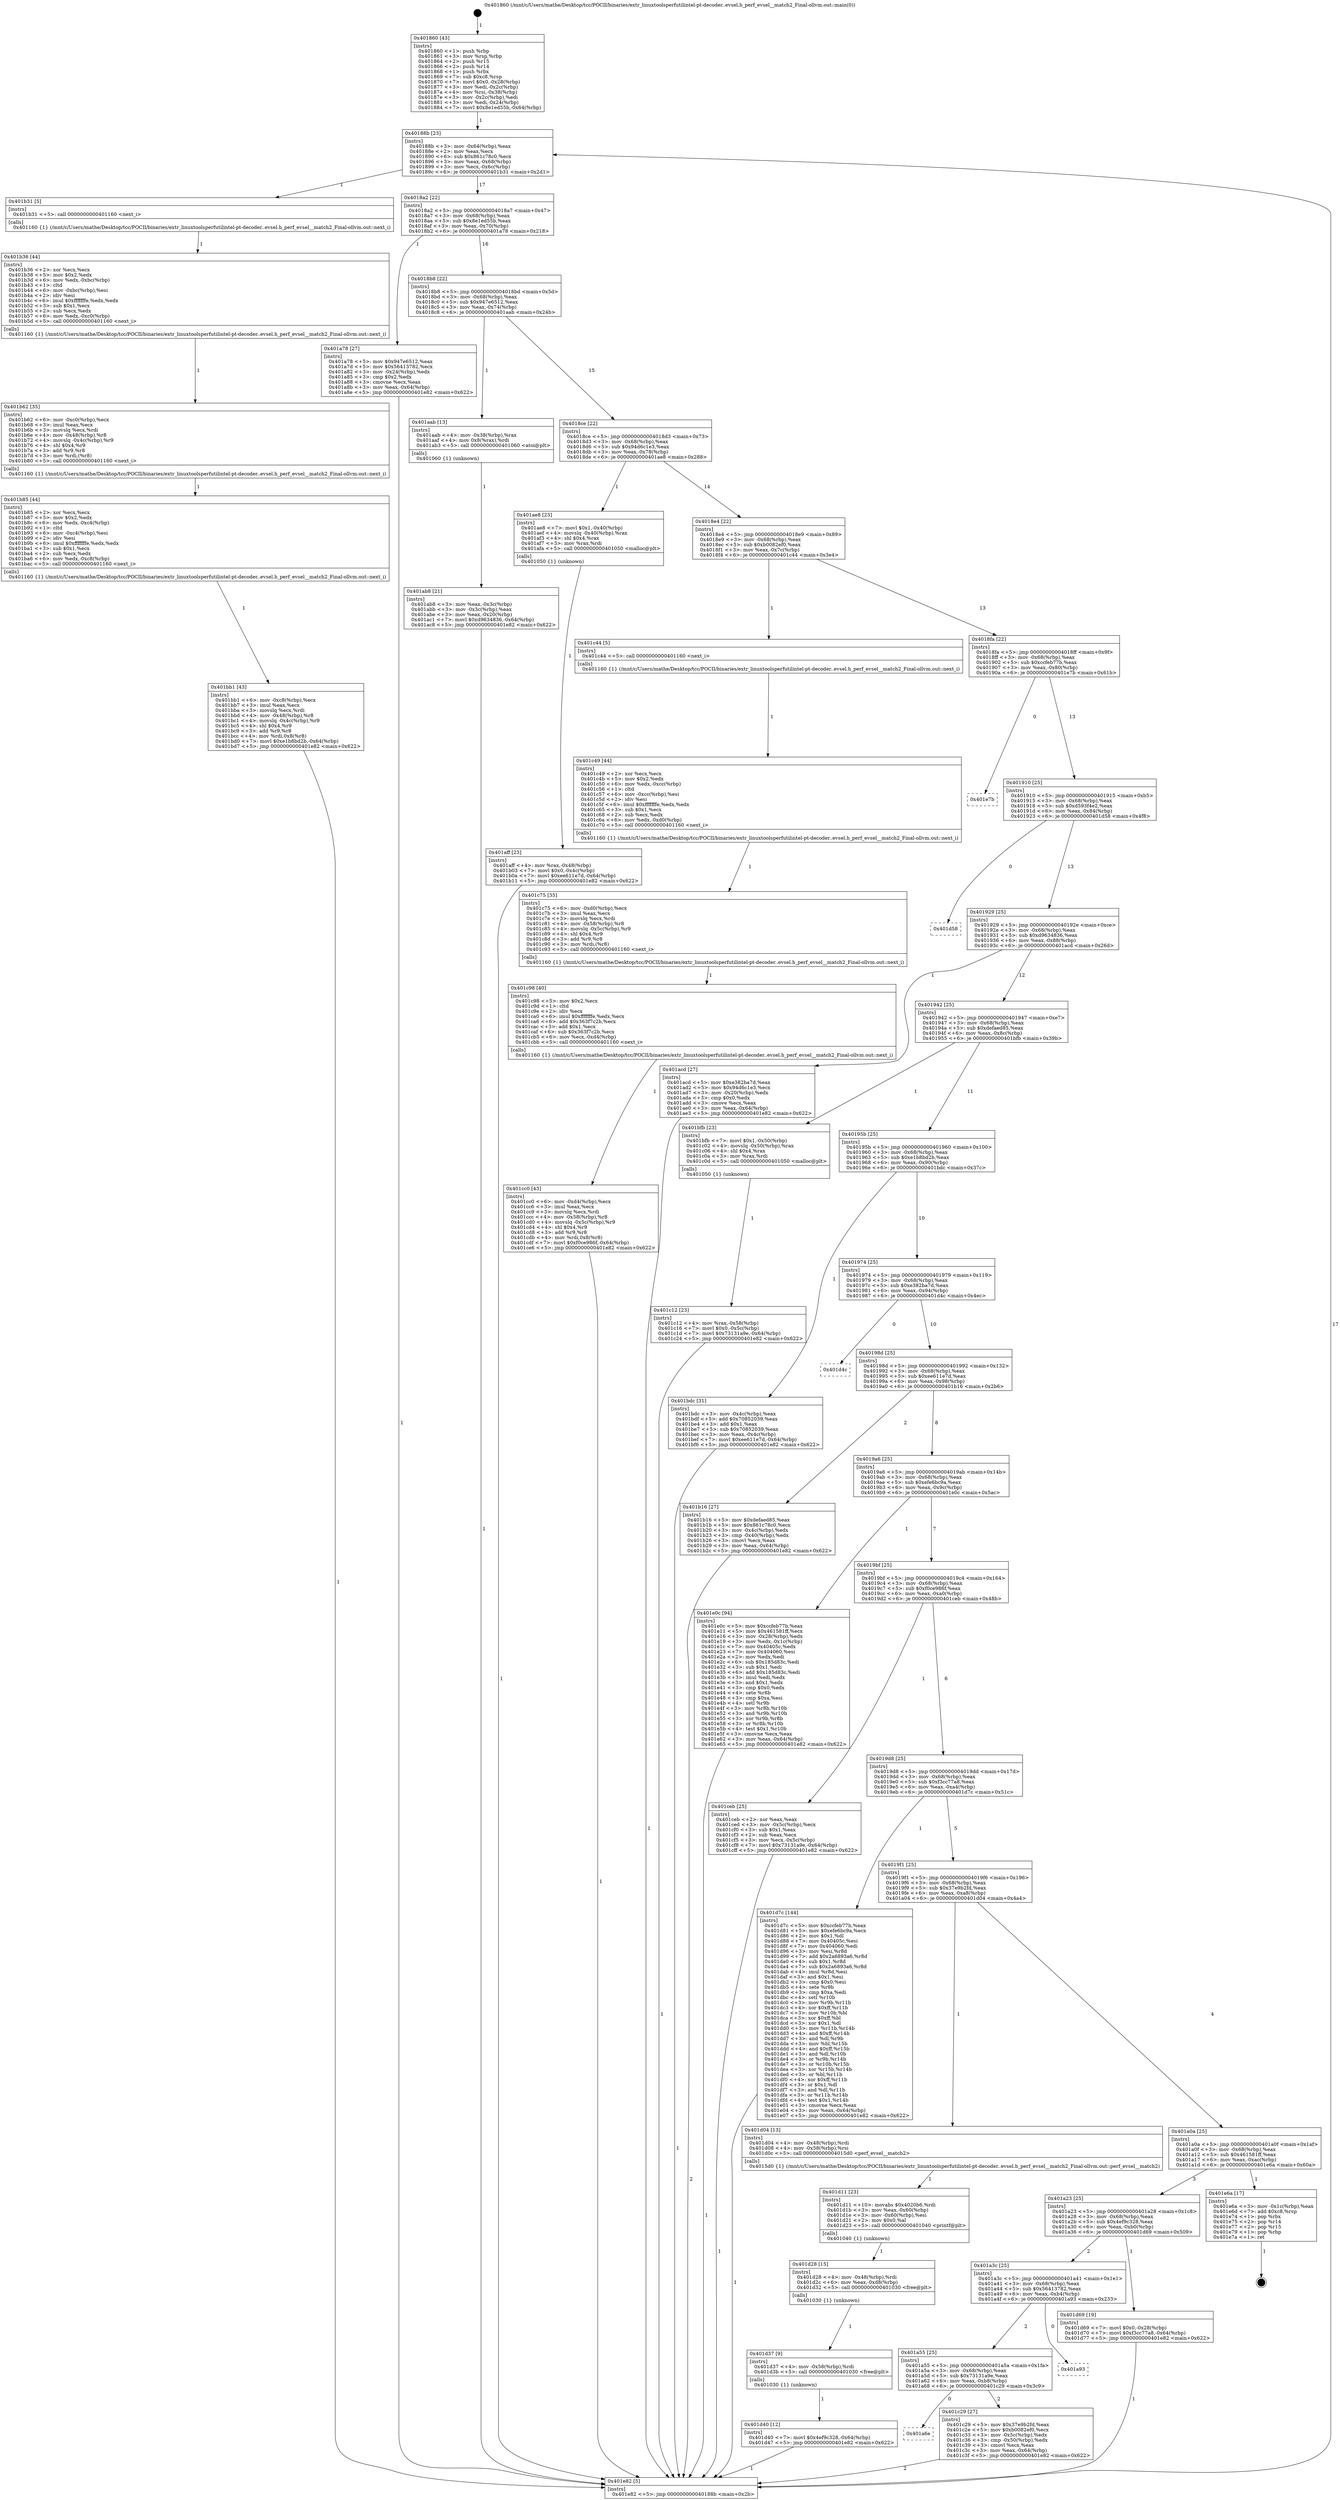 digraph "0x401860" {
  label = "0x401860 (/mnt/c/Users/mathe/Desktop/tcc/POCII/binaries/extr_linuxtoolsperfutilintel-pt-decoder..evsel.h_perf_evsel__match2_Final-ollvm.out::main(0))"
  labelloc = "t"
  node[shape=record]

  Entry [label="",width=0.3,height=0.3,shape=circle,fillcolor=black,style=filled]
  "0x40188b" [label="{
     0x40188b [23]\l
     | [instrs]\l
     &nbsp;&nbsp;0x40188b \<+3\>: mov -0x64(%rbp),%eax\l
     &nbsp;&nbsp;0x40188e \<+2\>: mov %eax,%ecx\l
     &nbsp;&nbsp;0x401890 \<+6\>: sub $0x861c78c0,%ecx\l
     &nbsp;&nbsp;0x401896 \<+3\>: mov %eax,-0x68(%rbp)\l
     &nbsp;&nbsp;0x401899 \<+3\>: mov %ecx,-0x6c(%rbp)\l
     &nbsp;&nbsp;0x40189c \<+6\>: je 0000000000401b31 \<main+0x2d1\>\l
  }"]
  "0x401b31" [label="{
     0x401b31 [5]\l
     | [instrs]\l
     &nbsp;&nbsp;0x401b31 \<+5\>: call 0000000000401160 \<next_i\>\l
     | [calls]\l
     &nbsp;&nbsp;0x401160 \{1\} (/mnt/c/Users/mathe/Desktop/tcc/POCII/binaries/extr_linuxtoolsperfutilintel-pt-decoder..evsel.h_perf_evsel__match2_Final-ollvm.out::next_i)\l
  }"]
  "0x4018a2" [label="{
     0x4018a2 [22]\l
     | [instrs]\l
     &nbsp;&nbsp;0x4018a2 \<+5\>: jmp 00000000004018a7 \<main+0x47\>\l
     &nbsp;&nbsp;0x4018a7 \<+3\>: mov -0x68(%rbp),%eax\l
     &nbsp;&nbsp;0x4018aa \<+5\>: sub $0x8e1ed55b,%eax\l
     &nbsp;&nbsp;0x4018af \<+3\>: mov %eax,-0x70(%rbp)\l
     &nbsp;&nbsp;0x4018b2 \<+6\>: je 0000000000401a78 \<main+0x218\>\l
  }"]
  Exit [label="",width=0.3,height=0.3,shape=circle,fillcolor=black,style=filled,peripheries=2]
  "0x401a78" [label="{
     0x401a78 [27]\l
     | [instrs]\l
     &nbsp;&nbsp;0x401a78 \<+5\>: mov $0x947e6512,%eax\l
     &nbsp;&nbsp;0x401a7d \<+5\>: mov $0x56413782,%ecx\l
     &nbsp;&nbsp;0x401a82 \<+3\>: mov -0x24(%rbp),%edx\l
     &nbsp;&nbsp;0x401a85 \<+3\>: cmp $0x2,%edx\l
     &nbsp;&nbsp;0x401a88 \<+3\>: cmovne %ecx,%eax\l
     &nbsp;&nbsp;0x401a8b \<+3\>: mov %eax,-0x64(%rbp)\l
     &nbsp;&nbsp;0x401a8e \<+5\>: jmp 0000000000401e82 \<main+0x622\>\l
  }"]
  "0x4018b8" [label="{
     0x4018b8 [22]\l
     | [instrs]\l
     &nbsp;&nbsp;0x4018b8 \<+5\>: jmp 00000000004018bd \<main+0x5d\>\l
     &nbsp;&nbsp;0x4018bd \<+3\>: mov -0x68(%rbp),%eax\l
     &nbsp;&nbsp;0x4018c0 \<+5\>: sub $0x947e6512,%eax\l
     &nbsp;&nbsp;0x4018c5 \<+3\>: mov %eax,-0x74(%rbp)\l
     &nbsp;&nbsp;0x4018c8 \<+6\>: je 0000000000401aab \<main+0x24b\>\l
  }"]
  "0x401e82" [label="{
     0x401e82 [5]\l
     | [instrs]\l
     &nbsp;&nbsp;0x401e82 \<+5\>: jmp 000000000040188b \<main+0x2b\>\l
  }"]
  "0x401860" [label="{
     0x401860 [43]\l
     | [instrs]\l
     &nbsp;&nbsp;0x401860 \<+1\>: push %rbp\l
     &nbsp;&nbsp;0x401861 \<+3\>: mov %rsp,%rbp\l
     &nbsp;&nbsp;0x401864 \<+2\>: push %r15\l
     &nbsp;&nbsp;0x401866 \<+2\>: push %r14\l
     &nbsp;&nbsp;0x401868 \<+1\>: push %rbx\l
     &nbsp;&nbsp;0x401869 \<+7\>: sub $0xc8,%rsp\l
     &nbsp;&nbsp;0x401870 \<+7\>: movl $0x0,-0x28(%rbp)\l
     &nbsp;&nbsp;0x401877 \<+3\>: mov %edi,-0x2c(%rbp)\l
     &nbsp;&nbsp;0x40187a \<+4\>: mov %rsi,-0x38(%rbp)\l
     &nbsp;&nbsp;0x40187e \<+3\>: mov -0x2c(%rbp),%edi\l
     &nbsp;&nbsp;0x401881 \<+3\>: mov %edi,-0x24(%rbp)\l
     &nbsp;&nbsp;0x401884 \<+7\>: movl $0x8e1ed55b,-0x64(%rbp)\l
  }"]
  "0x401d40" [label="{
     0x401d40 [12]\l
     | [instrs]\l
     &nbsp;&nbsp;0x401d40 \<+7\>: movl $0x4ef9c328,-0x64(%rbp)\l
     &nbsp;&nbsp;0x401d47 \<+5\>: jmp 0000000000401e82 \<main+0x622\>\l
  }"]
  "0x401aab" [label="{
     0x401aab [13]\l
     | [instrs]\l
     &nbsp;&nbsp;0x401aab \<+4\>: mov -0x38(%rbp),%rax\l
     &nbsp;&nbsp;0x401aaf \<+4\>: mov 0x8(%rax),%rdi\l
     &nbsp;&nbsp;0x401ab3 \<+5\>: call 0000000000401060 \<atoi@plt\>\l
     | [calls]\l
     &nbsp;&nbsp;0x401060 \{1\} (unknown)\l
  }"]
  "0x4018ce" [label="{
     0x4018ce [22]\l
     | [instrs]\l
     &nbsp;&nbsp;0x4018ce \<+5\>: jmp 00000000004018d3 \<main+0x73\>\l
     &nbsp;&nbsp;0x4018d3 \<+3\>: mov -0x68(%rbp),%eax\l
     &nbsp;&nbsp;0x4018d6 \<+5\>: sub $0x94d6c1e3,%eax\l
     &nbsp;&nbsp;0x4018db \<+3\>: mov %eax,-0x78(%rbp)\l
     &nbsp;&nbsp;0x4018de \<+6\>: je 0000000000401ae8 \<main+0x288\>\l
  }"]
  "0x401ab8" [label="{
     0x401ab8 [21]\l
     | [instrs]\l
     &nbsp;&nbsp;0x401ab8 \<+3\>: mov %eax,-0x3c(%rbp)\l
     &nbsp;&nbsp;0x401abb \<+3\>: mov -0x3c(%rbp),%eax\l
     &nbsp;&nbsp;0x401abe \<+3\>: mov %eax,-0x20(%rbp)\l
     &nbsp;&nbsp;0x401ac1 \<+7\>: movl $0xd9634836,-0x64(%rbp)\l
     &nbsp;&nbsp;0x401ac8 \<+5\>: jmp 0000000000401e82 \<main+0x622\>\l
  }"]
  "0x401d37" [label="{
     0x401d37 [9]\l
     | [instrs]\l
     &nbsp;&nbsp;0x401d37 \<+4\>: mov -0x58(%rbp),%rdi\l
     &nbsp;&nbsp;0x401d3b \<+5\>: call 0000000000401030 \<free@plt\>\l
     | [calls]\l
     &nbsp;&nbsp;0x401030 \{1\} (unknown)\l
  }"]
  "0x401ae8" [label="{
     0x401ae8 [23]\l
     | [instrs]\l
     &nbsp;&nbsp;0x401ae8 \<+7\>: movl $0x1,-0x40(%rbp)\l
     &nbsp;&nbsp;0x401aef \<+4\>: movslq -0x40(%rbp),%rax\l
     &nbsp;&nbsp;0x401af3 \<+4\>: shl $0x4,%rax\l
     &nbsp;&nbsp;0x401af7 \<+3\>: mov %rax,%rdi\l
     &nbsp;&nbsp;0x401afa \<+5\>: call 0000000000401050 \<malloc@plt\>\l
     | [calls]\l
     &nbsp;&nbsp;0x401050 \{1\} (unknown)\l
  }"]
  "0x4018e4" [label="{
     0x4018e4 [22]\l
     | [instrs]\l
     &nbsp;&nbsp;0x4018e4 \<+5\>: jmp 00000000004018e9 \<main+0x89\>\l
     &nbsp;&nbsp;0x4018e9 \<+3\>: mov -0x68(%rbp),%eax\l
     &nbsp;&nbsp;0x4018ec \<+5\>: sub $0xb0082ef0,%eax\l
     &nbsp;&nbsp;0x4018f1 \<+3\>: mov %eax,-0x7c(%rbp)\l
     &nbsp;&nbsp;0x4018f4 \<+6\>: je 0000000000401c44 \<main+0x3e4\>\l
  }"]
  "0x401d28" [label="{
     0x401d28 [15]\l
     | [instrs]\l
     &nbsp;&nbsp;0x401d28 \<+4\>: mov -0x48(%rbp),%rdi\l
     &nbsp;&nbsp;0x401d2c \<+6\>: mov %eax,-0xd8(%rbp)\l
     &nbsp;&nbsp;0x401d32 \<+5\>: call 0000000000401030 \<free@plt\>\l
     | [calls]\l
     &nbsp;&nbsp;0x401030 \{1\} (unknown)\l
  }"]
  "0x401c44" [label="{
     0x401c44 [5]\l
     | [instrs]\l
     &nbsp;&nbsp;0x401c44 \<+5\>: call 0000000000401160 \<next_i\>\l
     | [calls]\l
     &nbsp;&nbsp;0x401160 \{1\} (/mnt/c/Users/mathe/Desktop/tcc/POCII/binaries/extr_linuxtoolsperfutilintel-pt-decoder..evsel.h_perf_evsel__match2_Final-ollvm.out::next_i)\l
  }"]
  "0x4018fa" [label="{
     0x4018fa [22]\l
     | [instrs]\l
     &nbsp;&nbsp;0x4018fa \<+5\>: jmp 00000000004018ff \<main+0x9f\>\l
     &nbsp;&nbsp;0x4018ff \<+3\>: mov -0x68(%rbp),%eax\l
     &nbsp;&nbsp;0x401902 \<+5\>: sub $0xccfeb77b,%eax\l
     &nbsp;&nbsp;0x401907 \<+3\>: mov %eax,-0x80(%rbp)\l
     &nbsp;&nbsp;0x40190a \<+6\>: je 0000000000401e7b \<main+0x61b\>\l
  }"]
  "0x401d11" [label="{
     0x401d11 [23]\l
     | [instrs]\l
     &nbsp;&nbsp;0x401d11 \<+10\>: movabs $0x4020b6,%rdi\l
     &nbsp;&nbsp;0x401d1b \<+3\>: mov %eax,-0x60(%rbp)\l
     &nbsp;&nbsp;0x401d1e \<+3\>: mov -0x60(%rbp),%esi\l
     &nbsp;&nbsp;0x401d21 \<+2\>: mov $0x0,%al\l
     &nbsp;&nbsp;0x401d23 \<+5\>: call 0000000000401040 \<printf@plt\>\l
     | [calls]\l
     &nbsp;&nbsp;0x401040 \{1\} (unknown)\l
  }"]
  "0x401e7b" [label="{
     0x401e7b\l
  }", style=dashed]
  "0x401910" [label="{
     0x401910 [25]\l
     | [instrs]\l
     &nbsp;&nbsp;0x401910 \<+5\>: jmp 0000000000401915 \<main+0xb5\>\l
     &nbsp;&nbsp;0x401915 \<+3\>: mov -0x68(%rbp),%eax\l
     &nbsp;&nbsp;0x401918 \<+5\>: sub $0xd593f4e2,%eax\l
     &nbsp;&nbsp;0x40191d \<+6\>: mov %eax,-0x84(%rbp)\l
     &nbsp;&nbsp;0x401923 \<+6\>: je 0000000000401d58 \<main+0x4f8\>\l
  }"]
  "0x401cc0" [label="{
     0x401cc0 [43]\l
     | [instrs]\l
     &nbsp;&nbsp;0x401cc0 \<+6\>: mov -0xd4(%rbp),%ecx\l
     &nbsp;&nbsp;0x401cc6 \<+3\>: imul %eax,%ecx\l
     &nbsp;&nbsp;0x401cc9 \<+3\>: movslq %ecx,%rdi\l
     &nbsp;&nbsp;0x401ccc \<+4\>: mov -0x58(%rbp),%r8\l
     &nbsp;&nbsp;0x401cd0 \<+4\>: movslq -0x5c(%rbp),%r9\l
     &nbsp;&nbsp;0x401cd4 \<+4\>: shl $0x4,%r9\l
     &nbsp;&nbsp;0x401cd8 \<+3\>: add %r9,%r8\l
     &nbsp;&nbsp;0x401cdb \<+4\>: mov %rdi,0x8(%r8)\l
     &nbsp;&nbsp;0x401cdf \<+7\>: movl $0xf0ce986f,-0x64(%rbp)\l
     &nbsp;&nbsp;0x401ce6 \<+5\>: jmp 0000000000401e82 \<main+0x622\>\l
  }"]
  "0x401d58" [label="{
     0x401d58\l
  }", style=dashed]
  "0x401929" [label="{
     0x401929 [25]\l
     | [instrs]\l
     &nbsp;&nbsp;0x401929 \<+5\>: jmp 000000000040192e \<main+0xce\>\l
     &nbsp;&nbsp;0x40192e \<+3\>: mov -0x68(%rbp),%eax\l
     &nbsp;&nbsp;0x401931 \<+5\>: sub $0xd9634836,%eax\l
     &nbsp;&nbsp;0x401936 \<+6\>: mov %eax,-0x88(%rbp)\l
     &nbsp;&nbsp;0x40193c \<+6\>: je 0000000000401acd \<main+0x26d\>\l
  }"]
  "0x401c98" [label="{
     0x401c98 [40]\l
     | [instrs]\l
     &nbsp;&nbsp;0x401c98 \<+5\>: mov $0x2,%ecx\l
     &nbsp;&nbsp;0x401c9d \<+1\>: cltd\l
     &nbsp;&nbsp;0x401c9e \<+2\>: idiv %ecx\l
     &nbsp;&nbsp;0x401ca0 \<+6\>: imul $0xfffffffe,%edx,%ecx\l
     &nbsp;&nbsp;0x401ca6 \<+6\>: add $0x363f7c2b,%ecx\l
     &nbsp;&nbsp;0x401cac \<+3\>: add $0x1,%ecx\l
     &nbsp;&nbsp;0x401caf \<+6\>: sub $0x363f7c2b,%ecx\l
     &nbsp;&nbsp;0x401cb5 \<+6\>: mov %ecx,-0xd4(%rbp)\l
     &nbsp;&nbsp;0x401cbb \<+5\>: call 0000000000401160 \<next_i\>\l
     | [calls]\l
     &nbsp;&nbsp;0x401160 \{1\} (/mnt/c/Users/mathe/Desktop/tcc/POCII/binaries/extr_linuxtoolsperfutilintel-pt-decoder..evsel.h_perf_evsel__match2_Final-ollvm.out::next_i)\l
  }"]
  "0x401acd" [label="{
     0x401acd [27]\l
     | [instrs]\l
     &nbsp;&nbsp;0x401acd \<+5\>: mov $0xe382ba7d,%eax\l
     &nbsp;&nbsp;0x401ad2 \<+5\>: mov $0x94d6c1e3,%ecx\l
     &nbsp;&nbsp;0x401ad7 \<+3\>: mov -0x20(%rbp),%edx\l
     &nbsp;&nbsp;0x401ada \<+3\>: cmp $0x0,%edx\l
     &nbsp;&nbsp;0x401add \<+3\>: cmove %ecx,%eax\l
     &nbsp;&nbsp;0x401ae0 \<+3\>: mov %eax,-0x64(%rbp)\l
     &nbsp;&nbsp;0x401ae3 \<+5\>: jmp 0000000000401e82 \<main+0x622\>\l
  }"]
  "0x401942" [label="{
     0x401942 [25]\l
     | [instrs]\l
     &nbsp;&nbsp;0x401942 \<+5\>: jmp 0000000000401947 \<main+0xe7\>\l
     &nbsp;&nbsp;0x401947 \<+3\>: mov -0x68(%rbp),%eax\l
     &nbsp;&nbsp;0x40194a \<+5\>: sub $0xdefaed85,%eax\l
     &nbsp;&nbsp;0x40194f \<+6\>: mov %eax,-0x8c(%rbp)\l
     &nbsp;&nbsp;0x401955 \<+6\>: je 0000000000401bfb \<main+0x39b\>\l
  }"]
  "0x401aff" [label="{
     0x401aff [23]\l
     | [instrs]\l
     &nbsp;&nbsp;0x401aff \<+4\>: mov %rax,-0x48(%rbp)\l
     &nbsp;&nbsp;0x401b03 \<+7\>: movl $0x0,-0x4c(%rbp)\l
     &nbsp;&nbsp;0x401b0a \<+7\>: movl $0xee611e7d,-0x64(%rbp)\l
     &nbsp;&nbsp;0x401b11 \<+5\>: jmp 0000000000401e82 \<main+0x622\>\l
  }"]
  "0x401c75" [label="{
     0x401c75 [35]\l
     | [instrs]\l
     &nbsp;&nbsp;0x401c75 \<+6\>: mov -0xd0(%rbp),%ecx\l
     &nbsp;&nbsp;0x401c7b \<+3\>: imul %eax,%ecx\l
     &nbsp;&nbsp;0x401c7e \<+3\>: movslq %ecx,%rdi\l
     &nbsp;&nbsp;0x401c81 \<+4\>: mov -0x58(%rbp),%r8\l
     &nbsp;&nbsp;0x401c85 \<+4\>: movslq -0x5c(%rbp),%r9\l
     &nbsp;&nbsp;0x401c89 \<+4\>: shl $0x4,%r9\l
     &nbsp;&nbsp;0x401c8d \<+3\>: add %r9,%r8\l
     &nbsp;&nbsp;0x401c90 \<+3\>: mov %rdi,(%r8)\l
     &nbsp;&nbsp;0x401c93 \<+5\>: call 0000000000401160 \<next_i\>\l
     | [calls]\l
     &nbsp;&nbsp;0x401160 \{1\} (/mnt/c/Users/mathe/Desktop/tcc/POCII/binaries/extr_linuxtoolsperfutilintel-pt-decoder..evsel.h_perf_evsel__match2_Final-ollvm.out::next_i)\l
  }"]
  "0x401bfb" [label="{
     0x401bfb [23]\l
     | [instrs]\l
     &nbsp;&nbsp;0x401bfb \<+7\>: movl $0x1,-0x50(%rbp)\l
     &nbsp;&nbsp;0x401c02 \<+4\>: movslq -0x50(%rbp),%rax\l
     &nbsp;&nbsp;0x401c06 \<+4\>: shl $0x4,%rax\l
     &nbsp;&nbsp;0x401c0a \<+3\>: mov %rax,%rdi\l
     &nbsp;&nbsp;0x401c0d \<+5\>: call 0000000000401050 \<malloc@plt\>\l
     | [calls]\l
     &nbsp;&nbsp;0x401050 \{1\} (unknown)\l
  }"]
  "0x40195b" [label="{
     0x40195b [25]\l
     | [instrs]\l
     &nbsp;&nbsp;0x40195b \<+5\>: jmp 0000000000401960 \<main+0x100\>\l
     &nbsp;&nbsp;0x401960 \<+3\>: mov -0x68(%rbp),%eax\l
     &nbsp;&nbsp;0x401963 \<+5\>: sub $0xe1b8bd2b,%eax\l
     &nbsp;&nbsp;0x401968 \<+6\>: mov %eax,-0x90(%rbp)\l
     &nbsp;&nbsp;0x40196e \<+6\>: je 0000000000401bdc \<main+0x37c\>\l
  }"]
  "0x401c49" [label="{
     0x401c49 [44]\l
     | [instrs]\l
     &nbsp;&nbsp;0x401c49 \<+2\>: xor %ecx,%ecx\l
     &nbsp;&nbsp;0x401c4b \<+5\>: mov $0x2,%edx\l
     &nbsp;&nbsp;0x401c50 \<+6\>: mov %edx,-0xcc(%rbp)\l
     &nbsp;&nbsp;0x401c56 \<+1\>: cltd\l
     &nbsp;&nbsp;0x401c57 \<+6\>: mov -0xcc(%rbp),%esi\l
     &nbsp;&nbsp;0x401c5d \<+2\>: idiv %esi\l
     &nbsp;&nbsp;0x401c5f \<+6\>: imul $0xfffffffe,%edx,%edx\l
     &nbsp;&nbsp;0x401c65 \<+3\>: sub $0x1,%ecx\l
     &nbsp;&nbsp;0x401c68 \<+2\>: sub %ecx,%edx\l
     &nbsp;&nbsp;0x401c6a \<+6\>: mov %edx,-0xd0(%rbp)\l
     &nbsp;&nbsp;0x401c70 \<+5\>: call 0000000000401160 \<next_i\>\l
     | [calls]\l
     &nbsp;&nbsp;0x401160 \{1\} (/mnt/c/Users/mathe/Desktop/tcc/POCII/binaries/extr_linuxtoolsperfutilintel-pt-decoder..evsel.h_perf_evsel__match2_Final-ollvm.out::next_i)\l
  }"]
  "0x401bdc" [label="{
     0x401bdc [31]\l
     | [instrs]\l
     &nbsp;&nbsp;0x401bdc \<+3\>: mov -0x4c(%rbp),%eax\l
     &nbsp;&nbsp;0x401bdf \<+5\>: add $0x70852039,%eax\l
     &nbsp;&nbsp;0x401be4 \<+3\>: add $0x1,%eax\l
     &nbsp;&nbsp;0x401be7 \<+5\>: sub $0x70852039,%eax\l
     &nbsp;&nbsp;0x401bec \<+3\>: mov %eax,-0x4c(%rbp)\l
     &nbsp;&nbsp;0x401bef \<+7\>: movl $0xee611e7d,-0x64(%rbp)\l
     &nbsp;&nbsp;0x401bf6 \<+5\>: jmp 0000000000401e82 \<main+0x622\>\l
  }"]
  "0x401974" [label="{
     0x401974 [25]\l
     | [instrs]\l
     &nbsp;&nbsp;0x401974 \<+5\>: jmp 0000000000401979 \<main+0x119\>\l
     &nbsp;&nbsp;0x401979 \<+3\>: mov -0x68(%rbp),%eax\l
     &nbsp;&nbsp;0x40197c \<+5\>: sub $0xe382ba7d,%eax\l
     &nbsp;&nbsp;0x401981 \<+6\>: mov %eax,-0x94(%rbp)\l
     &nbsp;&nbsp;0x401987 \<+6\>: je 0000000000401d4c \<main+0x4ec\>\l
  }"]
  "0x401a6e" [label="{
     0x401a6e\l
  }", style=dashed]
  "0x401d4c" [label="{
     0x401d4c\l
  }", style=dashed]
  "0x40198d" [label="{
     0x40198d [25]\l
     | [instrs]\l
     &nbsp;&nbsp;0x40198d \<+5\>: jmp 0000000000401992 \<main+0x132\>\l
     &nbsp;&nbsp;0x401992 \<+3\>: mov -0x68(%rbp),%eax\l
     &nbsp;&nbsp;0x401995 \<+5\>: sub $0xee611e7d,%eax\l
     &nbsp;&nbsp;0x40199a \<+6\>: mov %eax,-0x98(%rbp)\l
     &nbsp;&nbsp;0x4019a0 \<+6\>: je 0000000000401b16 \<main+0x2b6\>\l
  }"]
  "0x401c29" [label="{
     0x401c29 [27]\l
     | [instrs]\l
     &nbsp;&nbsp;0x401c29 \<+5\>: mov $0x37e9b2fd,%eax\l
     &nbsp;&nbsp;0x401c2e \<+5\>: mov $0xb0082ef0,%ecx\l
     &nbsp;&nbsp;0x401c33 \<+3\>: mov -0x5c(%rbp),%edx\l
     &nbsp;&nbsp;0x401c36 \<+3\>: cmp -0x50(%rbp),%edx\l
     &nbsp;&nbsp;0x401c39 \<+3\>: cmovl %ecx,%eax\l
     &nbsp;&nbsp;0x401c3c \<+3\>: mov %eax,-0x64(%rbp)\l
     &nbsp;&nbsp;0x401c3f \<+5\>: jmp 0000000000401e82 \<main+0x622\>\l
  }"]
  "0x401b16" [label="{
     0x401b16 [27]\l
     | [instrs]\l
     &nbsp;&nbsp;0x401b16 \<+5\>: mov $0xdefaed85,%eax\l
     &nbsp;&nbsp;0x401b1b \<+5\>: mov $0x861c78c0,%ecx\l
     &nbsp;&nbsp;0x401b20 \<+3\>: mov -0x4c(%rbp),%edx\l
     &nbsp;&nbsp;0x401b23 \<+3\>: cmp -0x40(%rbp),%edx\l
     &nbsp;&nbsp;0x401b26 \<+3\>: cmovl %ecx,%eax\l
     &nbsp;&nbsp;0x401b29 \<+3\>: mov %eax,-0x64(%rbp)\l
     &nbsp;&nbsp;0x401b2c \<+5\>: jmp 0000000000401e82 \<main+0x622\>\l
  }"]
  "0x4019a6" [label="{
     0x4019a6 [25]\l
     | [instrs]\l
     &nbsp;&nbsp;0x4019a6 \<+5\>: jmp 00000000004019ab \<main+0x14b\>\l
     &nbsp;&nbsp;0x4019ab \<+3\>: mov -0x68(%rbp),%eax\l
     &nbsp;&nbsp;0x4019ae \<+5\>: sub $0xefe6bc9a,%eax\l
     &nbsp;&nbsp;0x4019b3 \<+6\>: mov %eax,-0x9c(%rbp)\l
     &nbsp;&nbsp;0x4019b9 \<+6\>: je 0000000000401e0c \<main+0x5ac\>\l
  }"]
  "0x401b36" [label="{
     0x401b36 [44]\l
     | [instrs]\l
     &nbsp;&nbsp;0x401b36 \<+2\>: xor %ecx,%ecx\l
     &nbsp;&nbsp;0x401b38 \<+5\>: mov $0x2,%edx\l
     &nbsp;&nbsp;0x401b3d \<+6\>: mov %edx,-0xbc(%rbp)\l
     &nbsp;&nbsp;0x401b43 \<+1\>: cltd\l
     &nbsp;&nbsp;0x401b44 \<+6\>: mov -0xbc(%rbp),%esi\l
     &nbsp;&nbsp;0x401b4a \<+2\>: idiv %esi\l
     &nbsp;&nbsp;0x401b4c \<+6\>: imul $0xfffffffe,%edx,%edx\l
     &nbsp;&nbsp;0x401b52 \<+3\>: sub $0x1,%ecx\l
     &nbsp;&nbsp;0x401b55 \<+2\>: sub %ecx,%edx\l
     &nbsp;&nbsp;0x401b57 \<+6\>: mov %edx,-0xc0(%rbp)\l
     &nbsp;&nbsp;0x401b5d \<+5\>: call 0000000000401160 \<next_i\>\l
     | [calls]\l
     &nbsp;&nbsp;0x401160 \{1\} (/mnt/c/Users/mathe/Desktop/tcc/POCII/binaries/extr_linuxtoolsperfutilintel-pt-decoder..evsel.h_perf_evsel__match2_Final-ollvm.out::next_i)\l
  }"]
  "0x401b62" [label="{
     0x401b62 [35]\l
     | [instrs]\l
     &nbsp;&nbsp;0x401b62 \<+6\>: mov -0xc0(%rbp),%ecx\l
     &nbsp;&nbsp;0x401b68 \<+3\>: imul %eax,%ecx\l
     &nbsp;&nbsp;0x401b6b \<+3\>: movslq %ecx,%rdi\l
     &nbsp;&nbsp;0x401b6e \<+4\>: mov -0x48(%rbp),%r8\l
     &nbsp;&nbsp;0x401b72 \<+4\>: movslq -0x4c(%rbp),%r9\l
     &nbsp;&nbsp;0x401b76 \<+4\>: shl $0x4,%r9\l
     &nbsp;&nbsp;0x401b7a \<+3\>: add %r9,%r8\l
     &nbsp;&nbsp;0x401b7d \<+3\>: mov %rdi,(%r8)\l
     &nbsp;&nbsp;0x401b80 \<+5\>: call 0000000000401160 \<next_i\>\l
     | [calls]\l
     &nbsp;&nbsp;0x401160 \{1\} (/mnt/c/Users/mathe/Desktop/tcc/POCII/binaries/extr_linuxtoolsperfutilintel-pt-decoder..evsel.h_perf_evsel__match2_Final-ollvm.out::next_i)\l
  }"]
  "0x401b85" [label="{
     0x401b85 [44]\l
     | [instrs]\l
     &nbsp;&nbsp;0x401b85 \<+2\>: xor %ecx,%ecx\l
     &nbsp;&nbsp;0x401b87 \<+5\>: mov $0x2,%edx\l
     &nbsp;&nbsp;0x401b8c \<+6\>: mov %edx,-0xc4(%rbp)\l
     &nbsp;&nbsp;0x401b92 \<+1\>: cltd\l
     &nbsp;&nbsp;0x401b93 \<+6\>: mov -0xc4(%rbp),%esi\l
     &nbsp;&nbsp;0x401b99 \<+2\>: idiv %esi\l
     &nbsp;&nbsp;0x401b9b \<+6\>: imul $0xfffffffe,%edx,%edx\l
     &nbsp;&nbsp;0x401ba1 \<+3\>: sub $0x1,%ecx\l
     &nbsp;&nbsp;0x401ba4 \<+2\>: sub %ecx,%edx\l
     &nbsp;&nbsp;0x401ba6 \<+6\>: mov %edx,-0xc8(%rbp)\l
     &nbsp;&nbsp;0x401bac \<+5\>: call 0000000000401160 \<next_i\>\l
     | [calls]\l
     &nbsp;&nbsp;0x401160 \{1\} (/mnt/c/Users/mathe/Desktop/tcc/POCII/binaries/extr_linuxtoolsperfutilintel-pt-decoder..evsel.h_perf_evsel__match2_Final-ollvm.out::next_i)\l
  }"]
  "0x401bb1" [label="{
     0x401bb1 [43]\l
     | [instrs]\l
     &nbsp;&nbsp;0x401bb1 \<+6\>: mov -0xc8(%rbp),%ecx\l
     &nbsp;&nbsp;0x401bb7 \<+3\>: imul %eax,%ecx\l
     &nbsp;&nbsp;0x401bba \<+3\>: movslq %ecx,%rdi\l
     &nbsp;&nbsp;0x401bbd \<+4\>: mov -0x48(%rbp),%r8\l
     &nbsp;&nbsp;0x401bc1 \<+4\>: movslq -0x4c(%rbp),%r9\l
     &nbsp;&nbsp;0x401bc5 \<+4\>: shl $0x4,%r9\l
     &nbsp;&nbsp;0x401bc9 \<+3\>: add %r9,%r8\l
     &nbsp;&nbsp;0x401bcc \<+4\>: mov %rdi,0x8(%r8)\l
     &nbsp;&nbsp;0x401bd0 \<+7\>: movl $0xe1b8bd2b,-0x64(%rbp)\l
     &nbsp;&nbsp;0x401bd7 \<+5\>: jmp 0000000000401e82 \<main+0x622\>\l
  }"]
  "0x401c12" [label="{
     0x401c12 [23]\l
     | [instrs]\l
     &nbsp;&nbsp;0x401c12 \<+4\>: mov %rax,-0x58(%rbp)\l
     &nbsp;&nbsp;0x401c16 \<+7\>: movl $0x0,-0x5c(%rbp)\l
     &nbsp;&nbsp;0x401c1d \<+7\>: movl $0x73131a9e,-0x64(%rbp)\l
     &nbsp;&nbsp;0x401c24 \<+5\>: jmp 0000000000401e82 \<main+0x622\>\l
  }"]
  "0x401a55" [label="{
     0x401a55 [25]\l
     | [instrs]\l
     &nbsp;&nbsp;0x401a55 \<+5\>: jmp 0000000000401a5a \<main+0x1fa\>\l
     &nbsp;&nbsp;0x401a5a \<+3\>: mov -0x68(%rbp),%eax\l
     &nbsp;&nbsp;0x401a5d \<+5\>: sub $0x73131a9e,%eax\l
     &nbsp;&nbsp;0x401a62 \<+6\>: mov %eax,-0xb8(%rbp)\l
     &nbsp;&nbsp;0x401a68 \<+6\>: je 0000000000401c29 \<main+0x3c9\>\l
  }"]
  "0x401e0c" [label="{
     0x401e0c [94]\l
     | [instrs]\l
     &nbsp;&nbsp;0x401e0c \<+5\>: mov $0xccfeb77b,%eax\l
     &nbsp;&nbsp;0x401e11 \<+5\>: mov $0x461581ff,%ecx\l
     &nbsp;&nbsp;0x401e16 \<+3\>: mov -0x28(%rbp),%edx\l
     &nbsp;&nbsp;0x401e19 \<+3\>: mov %edx,-0x1c(%rbp)\l
     &nbsp;&nbsp;0x401e1c \<+7\>: mov 0x40405c,%edx\l
     &nbsp;&nbsp;0x401e23 \<+7\>: mov 0x404060,%esi\l
     &nbsp;&nbsp;0x401e2a \<+2\>: mov %edx,%edi\l
     &nbsp;&nbsp;0x401e2c \<+6\>: sub $0x185d83c,%edi\l
     &nbsp;&nbsp;0x401e32 \<+3\>: sub $0x1,%edi\l
     &nbsp;&nbsp;0x401e35 \<+6\>: add $0x185d83c,%edi\l
     &nbsp;&nbsp;0x401e3b \<+3\>: imul %edi,%edx\l
     &nbsp;&nbsp;0x401e3e \<+3\>: and $0x1,%edx\l
     &nbsp;&nbsp;0x401e41 \<+3\>: cmp $0x0,%edx\l
     &nbsp;&nbsp;0x401e44 \<+4\>: sete %r8b\l
     &nbsp;&nbsp;0x401e48 \<+3\>: cmp $0xa,%esi\l
     &nbsp;&nbsp;0x401e4b \<+4\>: setl %r9b\l
     &nbsp;&nbsp;0x401e4f \<+3\>: mov %r8b,%r10b\l
     &nbsp;&nbsp;0x401e52 \<+3\>: and %r9b,%r10b\l
     &nbsp;&nbsp;0x401e55 \<+3\>: xor %r9b,%r8b\l
     &nbsp;&nbsp;0x401e58 \<+3\>: or %r8b,%r10b\l
     &nbsp;&nbsp;0x401e5b \<+4\>: test $0x1,%r10b\l
     &nbsp;&nbsp;0x401e5f \<+3\>: cmovne %ecx,%eax\l
     &nbsp;&nbsp;0x401e62 \<+3\>: mov %eax,-0x64(%rbp)\l
     &nbsp;&nbsp;0x401e65 \<+5\>: jmp 0000000000401e82 \<main+0x622\>\l
  }"]
  "0x4019bf" [label="{
     0x4019bf [25]\l
     | [instrs]\l
     &nbsp;&nbsp;0x4019bf \<+5\>: jmp 00000000004019c4 \<main+0x164\>\l
     &nbsp;&nbsp;0x4019c4 \<+3\>: mov -0x68(%rbp),%eax\l
     &nbsp;&nbsp;0x4019c7 \<+5\>: sub $0xf0ce986f,%eax\l
     &nbsp;&nbsp;0x4019cc \<+6\>: mov %eax,-0xa0(%rbp)\l
     &nbsp;&nbsp;0x4019d2 \<+6\>: je 0000000000401ceb \<main+0x48b\>\l
  }"]
  "0x401a93" [label="{
     0x401a93\l
  }", style=dashed]
  "0x401ceb" [label="{
     0x401ceb [25]\l
     | [instrs]\l
     &nbsp;&nbsp;0x401ceb \<+2\>: xor %eax,%eax\l
     &nbsp;&nbsp;0x401ced \<+3\>: mov -0x5c(%rbp),%ecx\l
     &nbsp;&nbsp;0x401cf0 \<+3\>: sub $0x1,%eax\l
     &nbsp;&nbsp;0x401cf3 \<+2\>: sub %eax,%ecx\l
     &nbsp;&nbsp;0x401cf5 \<+3\>: mov %ecx,-0x5c(%rbp)\l
     &nbsp;&nbsp;0x401cf8 \<+7\>: movl $0x73131a9e,-0x64(%rbp)\l
     &nbsp;&nbsp;0x401cff \<+5\>: jmp 0000000000401e82 \<main+0x622\>\l
  }"]
  "0x4019d8" [label="{
     0x4019d8 [25]\l
     | [instrs]\l
     &nbsp;&nbsp;0x4019d8 \<+5\>: jmp 00000000004019dd \<main+0x17d\>\l
     &nbsp;&nbsp;0x4019dd \<+3\>: mov -0x68(%rbp),%eax\l
     &nbsp;&nbsp;0x4019e0 \<+5\>: sub $0xf3cc77a8,%eax\l
     &nbsp;&nbsp;0x4019e5 \<+6\>: mov %eax,-0xa4(%rbp)\l
     &nbsp;&nbsp;0x4019eb \<+6\>: je 0000000000401d7c \<main+0x51c\>\l
  }"]
  "0x401a3c" [label="{
     0x401a3c [25]\l
     | [instrs]\l
     &nbsp;&nbsp;0x401a3c \<+5\>: jmp 0000000000401a41 \<main+0x1e1\>\l
     &nbsp;&nbsp;0x401a41 \<+3\>: mov -0x68(%rbp),%eax\l
     &nbsp;&nbsp;0x401a44 \<+5\>: sub $0x56413782,%eax\l
     &nbsp;&nbsp;0x401a49 \<+6\>: mov %eax,-0xb4(%rbp)\l
     &nbsp;&nbsp;0x401a4f \<+6\>: je 0000000000401a93 \<main+0x233\>\l
  }"]
  "0x401d7c" [label="{
     0x401d7c [144]\l
     | [instrs]\l
     &nbsp;&nbsp;0x401d7c \<+5\>: mov $0xccfeb77b,%eax\l
     &nbsp;&nbsp;0x401d81 \<+5\>: mov $0xefe6bc9a,%ecx\l
     &nbsp;&nbsp;0x401d86 \<+2\>: mov $0x1,%dl\l
     &nbsp;&nbsp;0x401d88 \<+7\>: mov 0x40405c,%esi\l
     &nbsp;&nbsp;0x401d8f \<+7\>: mov 0x404060,%edi\l
     &nbsp;&nbsp;0x401d96 \<+3\>: mov %esi,%r8d\l
     &nbsp;&nbsp;0x401d99 \<+7\>: add $0x2a6893a6,%r8d\l
     &nbsp;&nbsp;0x401da0 \<+4\>: sub $0x1,%r8d\l
     &nbsp;&nbsp;0x401da4 \<+7\>: sub $0x2a6893a6,%r8d\l
     &nbsp;&nbsp;0x401dab \<+4\>: imul %r8d,%esi\l
     &nbsp;&nbsp;0x401daf \<+3\>: and $0x1,%esi\l
     &nbsp;&nbsp;0x401db2 \<+3\>: cmp $0x0,%esi\l
     &nbsp;&nbsp;0x401db5 \<+4\>: sete %r9b\l
     &nbsp;&nbsp;0x401db9 \<+3\>: cmp $0xa,%edi\l
     &nbsp;&nbsp;0x401dbc \<+4\>: setl %r10b\l
     &nbsp;&nbsp;0x401dc0 \<+3\>: mov %r9b,%r11b\l
     &nbsp;&nbsp;0x401dc3 \<+4\>: xor $0xff,%r11b\l
     &nbsp;&nbsp;0x401dc7 \<+3\>: mov %r10b,%bl\l
     &nbsp;&nbsp;0x401dca \<+3\>: xor $0xff,%bl\l
     &nbsp;&nbsp;0x401dcd \<+3\>: xor $0x1,%dl\l
     &nbsp;&nbsp;0x401dd0 \<+3\>: mov %r11b,%r14b\l
     &nbsp;&nbsp;0x401dd3 \<+4\>: and $0xff,%r14b\l
     &nbsp;&nbsp;0x401dd7 \<+3\>: and %dl,%r9b\l
     &nbsp;&nbsp;0x401dda \<+3\>: mov %bl,%r15b\l
     &nbsp;&nbsp;0x401ddd \<+4\>: and $0xff,%r15b\l
     &nbsp;&nbsp;0x401de1 \<+3\>: and %dl,%r10b\l
     &nbsp;&nbsp;0x401de4 \<+3\>: or %r9b,%r14b\l
     &nbsp;&nbsp;0x401de7 \<+3\>: or %r10b,%r15b\l
     &nbsp;&nbsp;0x401dea \<+3\>: xor %r15b,%r14b\l
     &nbsp;&nbsp;0x401ded \<+3\>: or %bl,%r11b\l
     &nbsp;&nbsp;0x401df0 \<+4\>: xor $0xff,%r11b\l
     &nbsp;&nbsp;0x401df4 \<+3\>: or $0x1,%dl\l
     &nbsp;&nbsp;0x401df7 \<+3\>: and %dl,%r11b\l
     &nbsp;&nbsp;0x401dfa \<+3\>: or %r11b,%r14b\l
     &nbsp;&nbsp;0x401dfd \<+4\>: test $0x1,%r14b\l
     &nbsp;&nbsp;0x401e01 \<+3\>: cmovne %ecx,%eax\l
     &nbsp;&nbsp;0x401e04 \<+3\>: mov %eax,-0x64(%rbp)\l
     &nbsp;&nbsp;0x401e07 \<+5\>: jmp 0000000000401e82 \<main+0x622\>\l
  }"]
  "0x4019f1" [label="{
     0x4019f1 [25]\l
     | [instrs]\l
     &nbsp;&nbsp;0x4019f1 \<+5\>: jmp 00000000004019f6 \<main+0x196\>\l
     &nbsp;&nbsp;0x4019f6 \<+3\>: mov -0x68(%rbp),%eax\l
     &nbsp;&nbsp;0x4019f9 \<+5\>: sub $0x37e9b2fd,%eax\l
     &nbsp;&nbsp;0x4019fe \<+6\>: mov %eax,-0xa8(%rbp)\l
     &nbsp;&nbsp;0x401a04 \<+6\>: je 0000000000401d04 \<main+0x4a4\>\l
  }"]
  "0x401d69" [label="{
     0x401d69 [19]\l
     | [instrs]\l
     &nbsp;&nbsp;0x401d69 \<+7\>: movl $0x0,-0x28(%rbp)\l
     &nbsp;&nbsp;0x401d70 \<+7\>: movl $0xf3cc77a8,-0x64(%rbp)\l
     &nbsp;&nbsp;0x401d77 \<+5\>: jmp 0000000000401e82 \<main+0x622\>\l
  }"]
  "0x401d04" [label="{
     0x401d04 [13]\l
     | [instrs]\l
     &nbsp;&nbsp;0x401d04 \<+4\>: mov -0x48(%rbp),%rdi\l
     &nbsp;&nbsp;0x401d08 \<+4\>: mov -0x58(%rbp),%rsi\l
     &nbsp;&nbsp;0x401d0c \<+5\>: call 00000000004015d0 \<perf_evsel__match2\>\l
     | [calls]\l
     &nbsp;&nbsp;0x4015d0 \{1\} (/mnt/c/Users/mathe/Desktop/tcc/POCII/binaries/extr_linuxtoolsperfutilintel-pt-decoder..evsel.h_perf_evsel__match2_Final-ollvm.out::perf_evsel__match2)\l
  }"]
  "0x401a0a" [label="{
     0x401a0a [25]\l
     | [instrs]\l
     &nbsp;&nbsp;0x401a0a \<+5\>: jmp 0000000000401a0f \<main+0x1af\>\l
     &nbsp;&nbsp;0x401a0f \<+3\>: mov -0x68(%rbp),%eax\l
     &nbsp;&nbsp;0x401a12 \<+5\>: sub $0x461581ff,%eax\l
     &nbsp;&nbsp;0x401a17 \<+6\>: mov %eax,-0xac(%rbp)\l
     &nbsp;&nbsp;0x401a1d \<+6\>: je 0000000000401e6a \<main+0x60a\>\l
  }"]
  "0x401a23" [label="{
     0x401a23 [25]\l
     | [instrs]\l
     &nbsp;&nbsp;0x401a23 \<+5\>: jmp 0000000000401a28 \<main+0x1c8\>\l
     &nbsp;&nbsp;0x401a28 \<+3\>: mov -0x68(%rbp),%eax\l
     &nbsp;&nbsp;0x401a2b \<+5\>: sub $0x4ef9c328,%eax\l
     &nbsp;&nbsp;0x401a30 \<+6\>: mov %eax,-0xb0(%rbp)\l
     &nbsp;&nbsp;0x401a36 \<+6\>: je 0000000000401d69 \<main+0x509\>\l
  }"]
  "0x401e6a" [label="{
     0x401e6a [17]\l
     | [instrs]\l
     &nbsp;&nbsp;0x401e6a \<+3\>: mov -0x1c(%rbp),%eax\l
     &nbsp;&nbsp;0x401e6d \<+7\>: add $0xc8,%rsp\l
     &nbsp;&nbsp;0x401e74 \<+1\>: pop %rbx\l
     &nbsp;&nbsp;0x401e75 \<+2\>: pop %r14\l
     &nbsp;&nbsp;0x401e77 \<+2\>: pop %r15\l
     &nbsp;&nbsp;0x401e79 \<+1\>: pop %rbp\l
     &nbsp;&nbsp;0x401e7a \<+1\>: ret\l
  }"]
  Entry -> "0x401860" [label=" 1"]
  "0x40188b" -> "0x401b31" [label=" 1"]
  "0x40188b" -> "0x4018a2" [label=" 17"]
  "0x401e6a" -> Exit [label=" 1"]
  "0x4018a2" -> "0x401a78" [label=" 1"]
  "0x4018a2" -> "0x4018b8" [label=" 16"]
  "0x401a78" -> "0x401e82" [label=" 1"]
  "0x401860" -> "0x40188b" [label=" 1"]
  "0x401e82" -> "0x40188b" [label=" 17"]
  "0x401e0c" -> "0x401e82" [label=" 1"]
  "0x4018b8" -> "0x401aab" [label=" 1"]
  "0x4018b8" -> "0x4018ce" [label=" 15"]
  "0x401aab" -> "0x401ab8" [label=" 1"]
  "0x401ab8" -> "0x401e82" [label=" 1"]
  "0x401d7c" -> "0x401e82" [label=" 1"]
  "0x4018ce" -> "0x401ae8" [label=" 1"]
  "0x4018ce" -> "0x4018e4" [label=" 14"]
  "0x401d69" -> "0x401e82" [label=" 1"]
  "0x4018e4" -> "0x401c44" [label=" 1"]
  "0x4018e4" -> "0x4018fa" [label=" 13"]
  "0x401d40" -> "0x401e82" [label=" 1"]
  "0x4018fa" -> "0x401e7b" [label=" 0"]
  "0x4018fa" -> "0x401910" [label=" 13"]
  "0x401d37" -> "0x401d40" [label=" 1"]
  "0x401910" -> "0x401d58" [label=" 0"]
  "0x401910" -> "0x401929" [label=" 13"]
  "0x401d28" -> "0x401d37" [label=" 1"]
  "0x401929" -> "0x401acd" [label=" 1"]
  "0x401929" -> "0x401942" [label=" 12"]
  "0x401acd" -> "0x401e82" [label=" 1"]
  "0x401ae8" -> "0x401aff" [label=" 1"]
  "0x401aff" -> "0x401e82" [label=" 1"]
  "0x401d11" -> "0x401d28" [label=" 1"]
  "0x401942" -> "0x401bfb" [label=" 1"]
  "0x401942" -> "0x40195b" [label=" 11"]
  "0x401d04" -> "0x401d11" [label=" 1"]
  "0x40195b" -> "0x401bdc" [label=" 1"]
  "0x40195b" -> "0x401974" [label=" 10"]
  "0x401ceb" -> "0x401e82" [label=" 1"]
  "0x401974" -> "0x401d4c" [label=" 0"]
  "0x401974" -> "0x40198d" [label=" 10"]
  "0x401cc0" -> "0x401e82" [label=" 1"]
  "0x40198d" -> "0x401b16" [label=" 2"]
  "0x40198d" -> "0x4019a6" [label=" 8"]
  "0x401b16" -> "0x401e82" [label=" 2"]
  "0x401b31" -> "0x401b36" [label=" 1"]
  "0x401b36" -> "0x401b62" [label=" 1"]
  "0x401b62" -> "0x401b85" [label=" 1"]
  "0x401b85" -> "0x401bb1" [label=" 1"]
  "0x401bb1" -> "0x401e82" [label=" 1"]
  "0x401bdc" -> "0x401e82" [label=" 1"]
  "0x401bfb" -> "0x401c12" [label=" 1"]
  "0x401c12" -> "0x401e82" [label=" 1"]
  "0x401c98" -> "0x401cc0" [label=" 1"]
  "0x4019a6" -> "0x401e0c" [label=" 1"]
  "0x4019a6" -> "0x4019bf" [label=" 7"]
  "0x401c49" -> "0x401c75" [label=" 1"]
  "0x4019bf" -> "0x401ceb" [label=" 1"]
  "0x4019bf" -> "0x4019d8" [label=" 6"]
  "0x401c44" -> "0x401c49" [label=" 1"]
  "0x4019d8" -> "0x401d7c" [label=" 1"]
  "0x4019d8" -> "0x4019f1" [label=" 5"]
  "0x401a55" -> "0x401a6e" [label=" 0"]
  "0x4019f1" -> "0x401d04" [label=" 1"]
  "0x4019f1" -> "0x401a0a" [label=" 4"]
  "0x401a55" -> "0x401c29" [label=" 2"]
  "0x401a0a" -> "0x401e6a" [label=" 1"]
  "0x401a0a" -> "0x401a23" [label=" 3"]
  "0x401c75" -> "0x401c98" [label=" 1"]
  "0x401a23" -> "0x401d69" [label=" 1"]
  "0x401a23" -> "0x401a3c" [label=" 2"]
  "0x401c29" -> "0x401e82" [label=" 2"]
  "0x401a3c" -> "0x401a93" [label=" 0"]
  "0x401a3c" -> "0x401a55" [label=" 2"]
}
